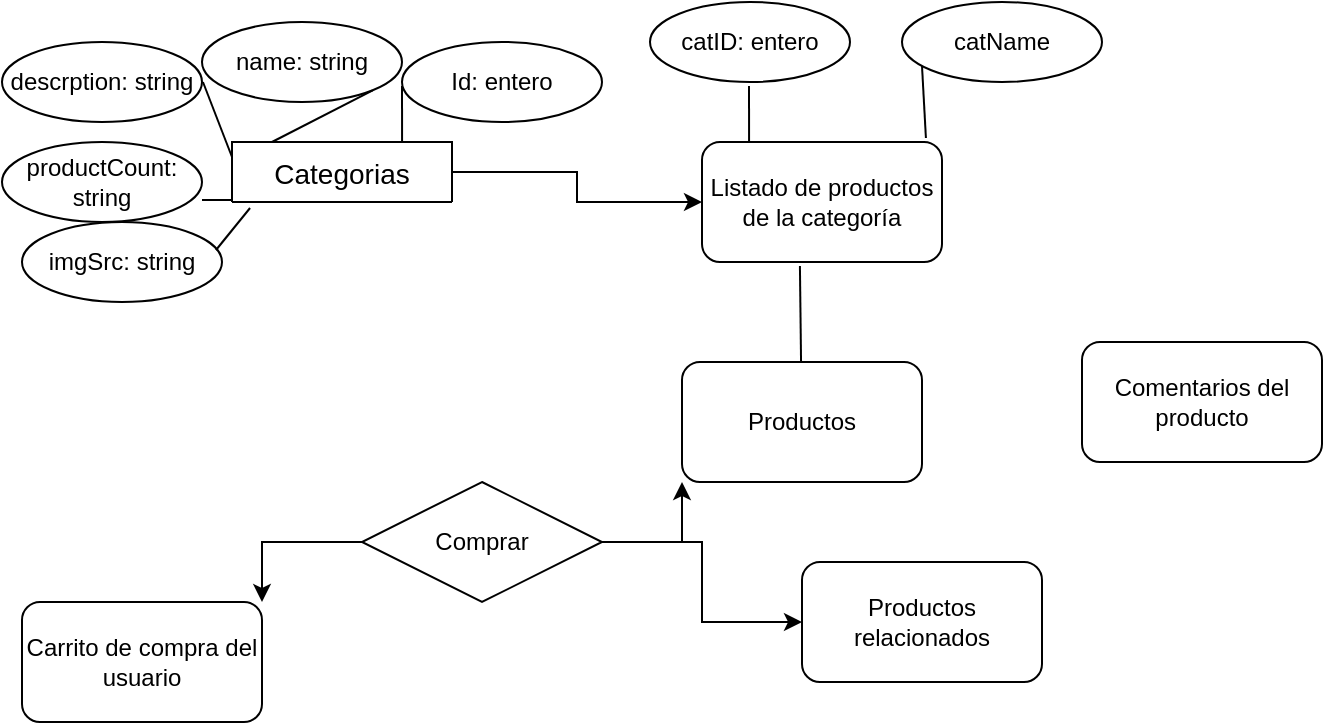 <mxfile version="20.2.3" type="github">
  <diagram id="UOKE7kFAYAQwSe17MQpH" name="Página-1">
    <mxGraphModel dx="1695" dy="425" grid="1" gridSize="10" guides="1" tooltips="1" connect="1" arrows="1" fold="1" page="1" pageScale="1" pageWidth="827" pageHeight="1169" math="0" shadow="0">
      <root>
        <mxCell id="0" />
        <mxCell id="1" parent="0" />
        <mxCell id="Vtf5XBeM0CI9h4jYCUQP-2" value="name: string" style="ellipse;whiteSpace=wrap;html=1;align=center;" vertex="1" parent="1">
          <mxGeometry x="90" y="40" width="100" height="40" as="geometry" />
        </mxCell>
        <mxCell id="Vtf5XBeM0CI9h4jYCUQP-3" value="descrption: string" style="ellipse;whiteSpace=wrap;html=1;align=center;" vertex="1" parent="1">
          <mxGeometry x="-10" y="50" width="100" height="40" as="geometry" />
        </mxCell>
        <mxCell id="Vtf5XBeM0CI9h4jYCUQP-4" value="Id: entero" style="ellipse;whiteSpace=wrap;html=1;align=center;" vertex="1" parent="1">
          <mxGeometry x="190" y="50" width="100" height="40" as="geometry" />
        </mxCell>
        <mxCell id="Vtf5XBeM0CI9h4jYCUQP-5" value="productCount: string" style="ellipse;whiteSpace=wrap;html=1;align=center;" vertex="1" parent="1">
          <mxGeometry x="-10" y="100" width="100" height="40" as="geometry" />
        </mxCell>
        <mxCell id="Vtf5XBeM0CI9h4jYCUQP-6" value="imgSrc: string" style="ellipse;whiteSpace=wrap;html=1;align=center;" vertex="1" parent="1">
          <mxGeometry y="140" width="100" height="40" as="geometry" />
        </mxCell>
        <mxCell id="Vtf5XBeM0CI9h4jYCUQP-19" value="" style="endArrow=none;html=1;rounded=0;entryX=0.25;entryY=0;entryDx=0;entryDy=0;exitX=1;exitY=1;exitDx=0;exitDy=0;" edge="1" parent="1" source="Vtf5XBeM0CI9h4jYCUQP-2">
          <mxGeometry width="50" height="50" relative="1" as="geometry">
            <mxPoint x="100" y="70" as="sourcePoint" />
            <mxPoint x="125" y="100" as="targetPoint" />
            <Array as="points" />
          </mxGeometry>
        </mxCell>
        <mxCell id="Vtf5XBeM0CI9h4jYCUQP-23" value="" style="endArrow=none;html=1;rounded=0;entryX=0.082;entryY=1.1;entryDx=0;entryDy=0;entryPerimeter=0;exitX=0.97;exitY=0.35;exitDx=0;exitDy=0;exitPerimeter=0;" edge="1" parent="1" source="Vtf5XBeM0CI9h4jYCUQP-6" target="Vtf5XBeM0CI9h4jYCUQP-50">
          <mxGeometry width="50" height="50" relative="1" as="geometry">
            <mxPoint x="90" y="160" as="sourcePoint" />
            <mxPoint x="110" y="140" as="targetPoint" />
          </mxGeometry>
        </mxCell>
        <mxCell id="Vtf5XBeM0CI9h4jYCUQP-26" value="Listado de productos de la categoría" style="rounded=1;whiteSpace=wrap;html=1;" vertex="1" parent="1">
          <mxGeometry x="340" y="100" width="120" height="60" as="geometry" />
        </mxCell>
        <mxCell id="Vtf5XBeM0CI9h4jYCUQP-27" value="" style="endArrow=none;html=1;rounded=0;entryX=0.408;entryY=1.033;entryDx=0;entryDy=0;entryPerimeter=0;" edge="1" parent="1" target="Vtf5XBeM0CI9h4jYCUQP-26">
          <mxGeometry width="50" height="50" relative="1" as="geometry">
            <mxPoint x="390" y="250" as="sourcePoint" />
            <mxPoint x="440" y="200" as="targetPoint" />
          </mxGeometry>
        </mxCell>
        <mxCell id="Vtf5XBeM0CI9h4jYCUQP-28" value="Productos" style="rounded=1;whiteSpace=wrap;html=1;" vertex="1" parent="1">
          <mxGeometry x="330" y="210" width="120" height="60" as="geometry" />
        </mxCell>
        <mxCell id="Vtf5XBeM0CI9h4jYCUQP-30" value="Comentarios del producto" style="rounded=1;whiteSpace=wrap;html=1;" vertex="1" parent="1">
          <mxGeometry x="530" y="200" width="120" height="60" as="geometry" />
        </mxCell>
        <mxCell id="Vtf5XBeM0CI9h4jYCUQP-31" value="Carrito de compra del usuario" style="rounded=1;whiteSpace=wrap;html=1;" vertex="1" parent="1">
          <mxGeometry y="330" width="120" height="60" as="geometry" />
        </mxCell>
        <mxCell id="Vtf5XBeM0CI9h4jYCUQP-33" value="catID: entero" style="ellipse;whiteSpace=wrap;html=1;align=center;" vertex="1" parent="1">
          <mxGeometry x="314" y="30" width="100" height="40" as="geometry" />
        </mxCell>
        <mxCell id="Vtf5XBeM0CI9h4jYCUQP-34" value="catName" style="ellipse;whiteSpace=wrap;html=1;align=center;" vertex="1" parent="1">
          <mxGeometry x="440" y="30" width="100" height="40" as="geometry" />
        </mxCell>
        <mxCell id="Vtf5XBeM0CI9h4jYCUQP-79" style="edgeStyle=orthogonalEdgeStyle;rounded=0;orthogonalLoop=1;jettySize=auto;html=1;entryX=0;entryY=0.5;entryDx=0;entryDy=0;" edge="1" parent="1" source="Vtf5XBeM0CI9h4jYCUQP-50" target="Vtf5XBeM0CI9h4jYCUQP-26">
          <mxGeometry relative="1" as="geometry" />
        </mxCell>
        <mxCell id="Vtf5XBeM0CI9h4jYCUQP-50" value="Categorias" style="swimlane;fontStyle=0;childLayout=stackLayout;horizontal=1;startSize=30;horizontalStack=0;resizeParent=1;resizeParentMax=0;resizeLast=0;collapsible=1;marginBottom=0;align=center;fontSize=14;" vertex="1" collapsed="1" parent="1">
          <mxGeometry x="105" y="100" width="110" height="30" as="geometry">
            <mxRectangle x="105" y="100" width="215" height="300" as="alternateBounds" />
          </mxGeometry>
        </mxCell>
        <mxCell id="Vtf5XBeM0CI9h4jYCUQP-51" value="Autos" style="text;strokeColor=none;fillColor=none;spacingLeft=4;spacingRight=4;overflow=hidden;rotatable=0;points=[[0,0.5],[1,0.5]];portConstraint=eastwest;fontSize=12;" vertex="1" parent="Vtf5XBeM0CI9h4jYCUQP-50">
          <mxGeometry y="30" width="215" height="30" as="geometry" />
        </mxCell>
        <mxCell id="Vtf5XBeM0CI9h4jYCUQP-52" value="Jueguetes" style="text;strokeColor=none;fillColor=none;spacingLeft=4;spacingRight=4;overflow=hidden;rotatable=0;points=[[0,0.5],[1,0.5]];portConstraint=eastwest;fontSize=12;" vertex="1" parent="Vtf5XBeM0CI9h4jYCUQP-50">
          <mxGeometry y="60" width="215" height="30" as="geometry" />
        </mxCell>
        <mxCell id="Vtf5XBeM0CI9h4jYCUQP-53" value="Muebles" style="text;strokeColor=none;fillColor=none;spacingLeft=4;spacingRight=4;overflow=hidden;rotatable=0;points=[[0,0.5],[1,0.5]];portConstraint=eastwest;fontSize=12;" vertex="1" parent="Vtf5XBeM0CI9h4jYCUQP-50">
          <mxGeometry y="90" width="215" height="30" as="geometry" />
        </mxCell>
        <mxCell id="Vtf5XBeM0CI9h4jYCUQP-58" value="Herramientas" style="text;strokeColor=none;fillColor=none;spacingLeft=4;spacingRight=4;overflow=hidden;rotatable=0;points=[[0,0.5],[1,0.5]];portConstraint=eastwest;fontSize=12;" vertex="1" parent="Vtf5XBeM0CI9h4jYCUQP-50">
          <mxGeometry y="120" width="215" height="30" as="geometry" />
        </mxCell>
        <mxCell id="Vtf5XBeM0CI9h4jYCUQP-57" value="Computadoras" style="text;strokeColor=none;fillColor=none;spacingLeft=4;spacingRight=4;overflow=hidden;rotatable=0;points=[[0,0.5],[1,0.5]];portConstraint=eastwest;fontSize=12;" vertex="1" parent="Vtf5XBeM0CI9h4jYCUQP-50">
          <mxGeometry y="150" width="215" height="30" as="geometry" />
        </mxCell>
        <mxCell id="Vtf5XBeM0CI9h4jYCUQP-56" value="Vestimenta" style="text;strokeColor=none;fillColor=none;spacingLeft=4;spacingRight=4;overflow=hidden;rotatable=0;points=[[0,0.5],[1,0.5]];portConstraint=eastwest;fontSize=12;" vertex="1" parent="Vtf5XBeM0CI9h4jYCUQP-50">
          <mxGeometry y="180" width="215" height="30" as="geometry" />
        </mxCell>
        <mxCell id="Vtf5XBeM0CI9h4jYCUQP-55" value="Electrodomésticos" style="text;strokeColor=none;fillColor=none;spacingLeft=4;spacingRight=4;overflow=hidden;rotatable=0;points=[[0,0.5],[1,0.5]];portConstraint=eastwest;fontSize=12;" vertex="1" parent="Vtf5XBeM0CI9h4jYCUQP-50">
          <mxGeometry y="210" width="215" height="30" as="geometry" />
        </mxCell>
        <mxCell id="Vtf5XBeM0CI9h4jYCUQP-54" value="Deporte" style="text;strokeColor=none;fillColor=none;spacingLeft=4;spacingRight=4;overflow=hidden;rotatable=0;points=[[0,0.5],[1,0.5]];portConstraint=eastwest;fontSize=12;" vertex="1" parent="Vtf5XBeM0CI9h4jYCUQP-50">
          <mxGeometry y="240" width="215" height="30" as="geometry" />
        </mxCell>
        <mxCell id="Vtf5XBeM0CI9h4jYCUQP-60" value="Celulares" style="text;strokeColor=none;fillColor=none;spacingLeft=4;spacingRight=4;overflow=hidden;rotatable=0;points=[[0,0.5],[1,0.5]];portConstraint=eastwest;fontSize=12;" vertex="1" parent="Vtf5XBeM0CI9h4jYCUQP-50">
          <mxGeometry y="270" width="215" height="30" as="geometry" />
        </mxCell>
        <mxCell id="Vtf5XBeM0CI9h4jYCUQP-69" value="" style="endArrow=none;html=1;rounded=0;entryX=0.408;entryY=1.033;entryDx=0;entryDy=0;entryPerimeter=0;" edge="1" parent="Vtf5XBeM0CI9h4jYCUQP-50">
          <mxGeometry width="50" height="50" relative="1" as="geometry">
            <mxPoint x="76.04" y="59.01" as="sourcePoint" />
            <mxPoint x="75.0" y="-29.01" as="targetPoint" />
          </mxGeometry>
        </mxCell>
        <mxCell id="Vtf5XBeM0CI9h4jYCUQP-68" value="" style="endArrow=none;html=1;rounded=0;entryX=0.408;entryY=1.033;entryDx=0;entryDy=0;entryPerimeter=0;exitX=0;exitY=0.25;exitDx=0;exitDy=0;" edge="1" parent="1" source="Vtf5XBeM0CI9h4jYCUQP-50">
          <mxGeometry width="50" height="50" relative="1" as="geometry">
            <mxPoint x="90" y="110" as="sourcePoint" />
            <mxPoint x="90.48" y="70.0" as="targetPoint" />
          </mxGeometry>
        </mxCell>
        <mxCell id="Vtf5XBeM0CI9h4jYCUQP-70" value="" style="endArrow=none;html=1;rounded=0;entryX=0.408;entryY=1.033;entryDx=0;entryDy=0;entryPerimeter=0;" edge="1" parent="1">
          <mxGeometry width="50" height="50" relative="1" as="geometry">
            <mxPoint x="190.04" y="100" as="sourcePoint" />
            <mxPoint x="190.0" y="71.98" as="targetPoint" />
          </mxGeometry>
        </mxCell>
        <mxCell id="Vtf5XBeM0CI9h4jYCUQP-74" style="edgeStyle=orthogonalEdgeStyle;rounded=0;orthogonalLoop=1;jettySize=auto;html=1;entryX=0;entryY=1;entryDx=0;entryDy=0;" edge="1" parent="1" source="Vtf5XBeM0CI9h4jYCUQP-71" target="Vtf5XBeM0CI9h4jYCUQP-28">
          <mxGeometry relative="1" as="geometry" />
        </mxCell>
        <mxCell id="Vtf5XBeM0CI9h4jYCUQP-75" style="edgeStyle=orthogonalEdgeStyle;rounded=0;orthogonalLoop=1;jettySize=auto;html=1;entryX=1;entryY=0;entryDx=0;entryDy=0;" edge="1" parent="1" source="Vtf5XBeM0CI9h4jYCUQP-71" target="Vtf5XBeM0CI9h4jYCUQP-31">
          <mxGeometry relative="1" as="geometry" />
        </mxCell>
        <mxCell id="Vtf5XBeM0CI9h4jYCUQP-80" style="edgeStyle=orthogonalEdgeStyle;rounded=0;orthogonalLoop=1;jettySize=auto;html=1;exitX=1;exitY=0.5;exitDx=0;exitDy=0;" edge="1" parent="1" source="Vtf5XBeM0CI9h4jYCUQP-71" target="Vtf5XBeM0CI9h4jYCUQP-72">
          <mxGeometry relative="1" as="geometry" />
        </mxCell>
        <mxCell id="Vtf5XBeM0CI9h4jYCUQP-71" value="Comprar" style="shape=rhombus;perimeter=rhombusPerimeter;whiteSpace=wrap;html=1;align=center;" vertex="1" parent="1">
          <mxGeometry x="170" y="270" width="120" height="60" as="geometry" />
        </mxCell>
        <mxCell id="Vtf5XBeM0CI9h4jYCUQP-72" value="Productos relacionados" style="rounded=1;whiteSpace=wrap;html=1;" vertex="1" parent="1">
          <mxGeometry x="390" y="310" width="120" height="60" as="geometry" />
        </mxCell>
        <mxCell id="Vtf5XBeM0CI9h4jYCUQP-77" value="" style="endArrow=none;html=1;rounded=0;entryX=0.408;entryY=1.033;entryDx=0;entryDy=0;entryPerimeter=0;" edge="1" parent="1">
          <mxGeometry width="50" height="50" relative="1" as="geometry">
            <mxPoint x="363.54" y="100" as="sourcePoint" />
            <mxPoint x="363.5" y="71.98" as="targetPoint" />
          </mxGeometry>
        </mxCell>
        <mxCell id="Vtf5XBeM0CI9h4jYCUQP-78" value="" style="endArrow=none;html=1;rounded=0;entryX=0.408;entryY=1.033;entryDx=0;entryDy=0;entryPerimeter=0;exitX=0.933;exitY=-0.033;exitDx=0;exitDy=0;exitPerimeter=0;" edge="1" parent="1" source="Vtf5XBeM0CI9h4jYCUQP-26">
          <mxGeometry width="50" height="50" relative="1" as="geometry">
            <mxPoint x="450.04" y="90" as="sourcePoint" />
            <mxPoint x="450.0" y="61.98" as="targetPoint" />
          </mxGeometry>
        </mxCell>
        <mxCell id="Vtf5XBeM0CI9h4jYCUQP-81" value="" style="endArrow=none;html=1;rounded=0;" edge="1" parent="1">
          <mxGeometry width="50" height="50" relative="1" as="geometry">
            <mxPoint x="90" y="129" as="sourcePoint" />
            <mxPoint x="105" y="129" as="targetPoint" />
          </mxGeometry>
        </mxCell>
      </root>
    </mxGraphModel>
  </diagram>
</mxfile>
